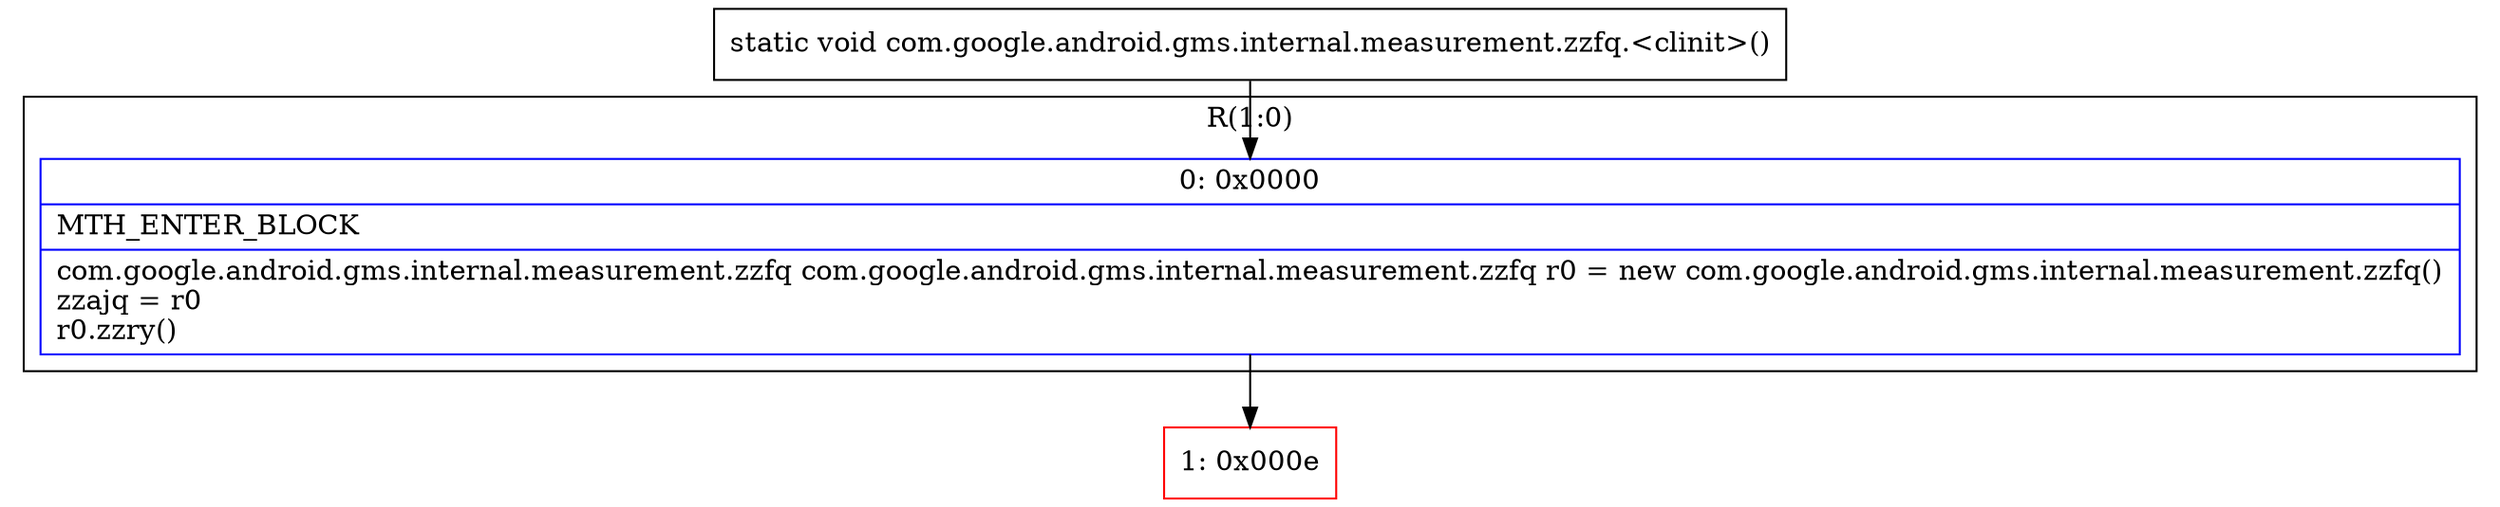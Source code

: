 digraph "CFG forcom.google.android.gms.internal.measurement.zzfq.\<clinit\>()V" {
subgraph cluster_Region_1667944253 {
label = "R(1:0)";
node [shape=record,color=blue];
Node_0 [shape=record,label="{0\:\ 0x0000|MTH_ENTER_BLOCK\l|com.google.android.gms.internal.measurement.zzfq com.google.android.gms.internal.measurement.zzfq r0 = new com.google.android.gms.internal.measurement.zzfq()\lzzajq = r0\lr0.zzry()\l}"];
}
Node_1 [shape=record,color=red,label="{1\:\ 0x000e}"];
MethodNode[shape=record,label="{static void com.google.android.gms.internal.measurement.zzfq.\<clinit\>() }"];
MethodNode -> Node_0;
Node_0 -> Node_1;
}

